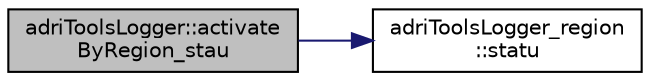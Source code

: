 digraph "adriToolsLogger::activateByRegion_stau"
{
 // LATEX_PDF_SIZE
  edge [fontname="Helvetica",fontsize="10",labelfontname="Helvetica",labelfontsize="10"];
  node [fontname="Helvetica",fontsize="10",shape=record];
  rankdir="LR";
  Node1 [label="adriToolsLogger::activate\lByRegion_stau",height=0.2,width=0.4,color="black", fillcolor="grey75", style="filled", fontcolor="black",tooltip="obtenir si la region peut \"printf\" et \"littlefs\""];
  Node1 -> Node2 [color="midnightblue",fontsize="10",style="solid",fontname="Helvetica"];
  Node2 [label="adriToolsLogger_region\l::statu",height=0.2,width=0.4,color="black", fillcolor="white", style="filled",URL="$classadri_tools_logger__region.html#a1fe47977bb8d434289edbbfc407f44b6",tooltip="get the value of _state"];
}
